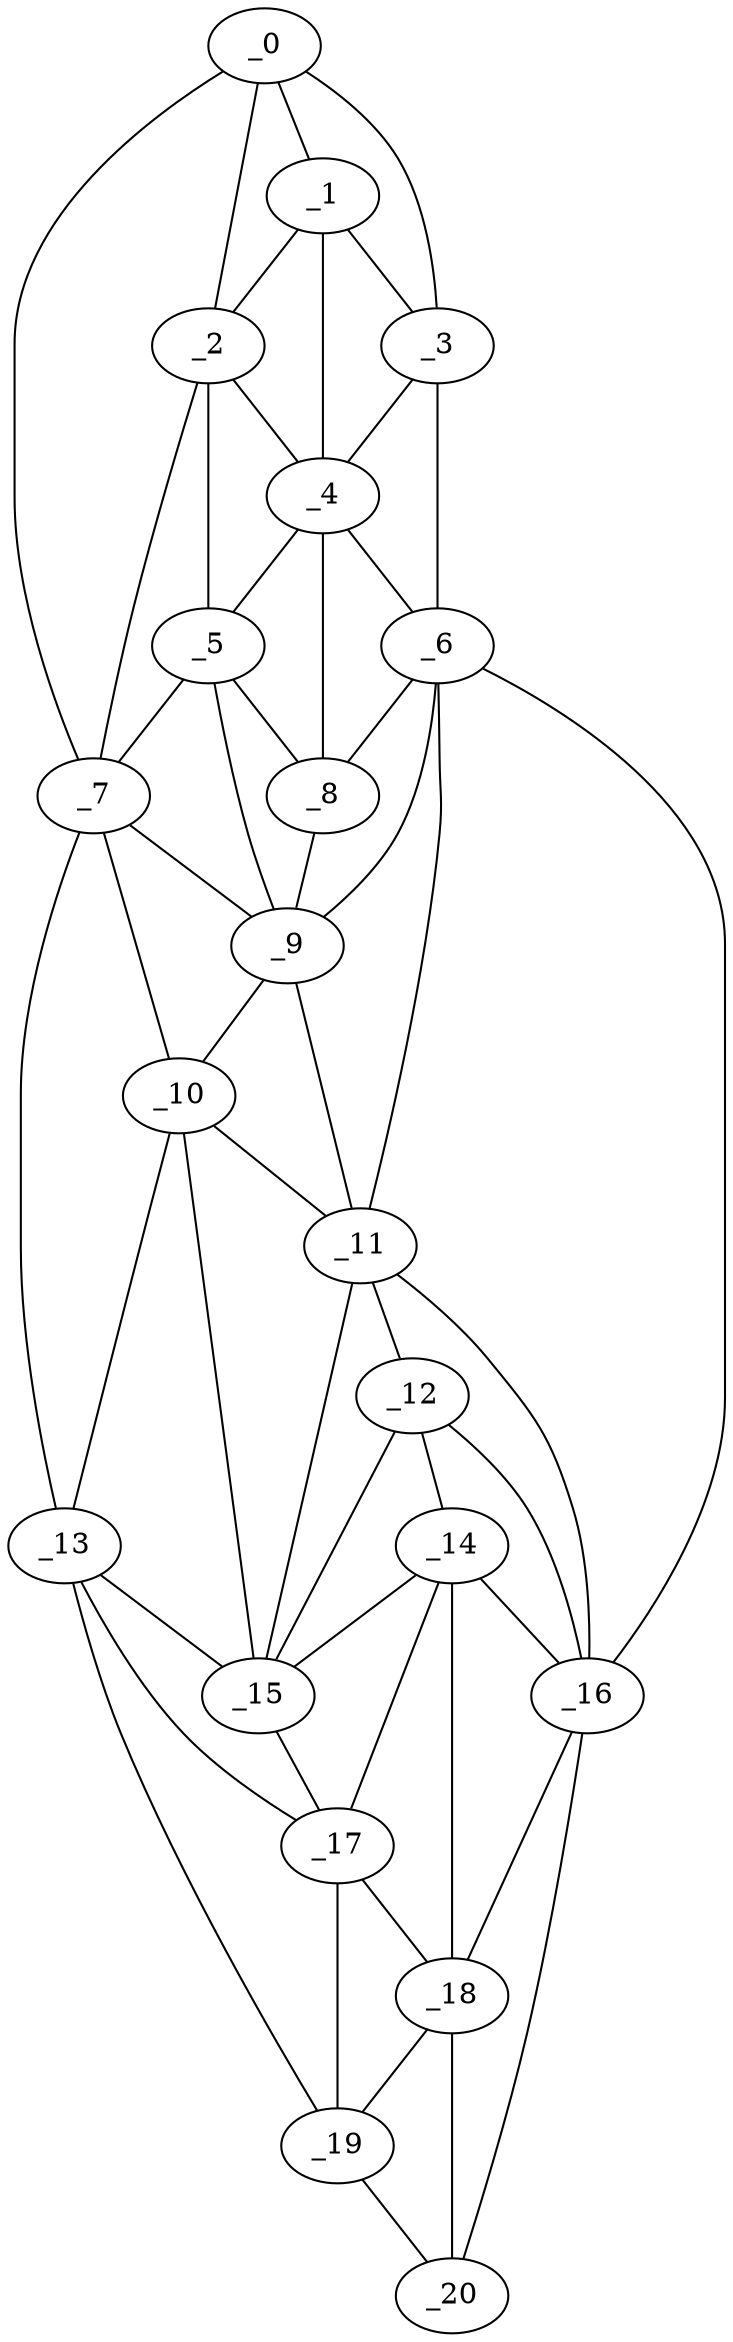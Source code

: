 graph "obj23__245.gxl" {
	_0	 [x=10,
		y=33];
	_1	 [x=27,
		y=45];
	_0 -- _1	 [valence=1];
	_2	 [x=41,
		y=36];
	_0 -- _2	 [valence=2];
	_3	 [x=46,
		y=63];
	_0 -- _3	 [valence=1];
	_7	 [x=55,
		y=26];
	_0 -- _7	 [valence=1];
	_1 -- _2	 [valence=2];
	_1 -- _3	 [valence=2];
	_4	 [x=50,
		y=50];
	_1 -- _4	 [valence=1];
	_2 -- _4	 [valence=2];
	_5	 [x=51,
		y=34];
	_2 -- _5	 [valence=1];
	_2 -- _7	 [valence=2];
	_3 -- _4	 [valence=1];
	_6	 [x=54,
		y=66];
	_3 -- _6	 [valence=1];
	_4 -- _5	 [valence=2];
	_4 -- _6	 [valence=2];
	_8	 [x=56,
		y=47];
	_4 -- _8	 [valence=2];
	_5 -- _7	 [valence=2];
	_5 -- _8	 [valence=2];
	_9	 [x=63,
		y=45];
	_5 -- _9	 [valence=2];
	_6 -- _8	 [valence=2];
	_6 -- _9	 [valence=1];
	_11	 [x=74,
		y=71];
	_6 -- _11	 [valence=2];
	_16	 [x=89,
		y=79];
	_6 -- _16	 [valence=1];
	_7 -- _9	 [valence=1];
	_10	 [x=73,
		y=43];
	_7 -- _10	 [valence=2];
	_13	 [x=83,
		y=43];
	_7 -- _13	 [valence=1];
	_8 -- _9	 [valence=2];
	_9 -- _10	 [valence=2];
	_9 -- _11	 [valence=2];
	_10 -- _11	 [valence=1];
	_10 -- _13	 [valence=2];
	_15	 [x=86,
		y=61];
	_10 -- _15	 [valence=2];
	_12	 [x=78,
		y=70];
	_11 -- _12	 [valence=2];
	_11 -- _15	 [valence=2];
	_11 -- _16	 [valence=1];
	_14	 [x=85,
		y=69];
	_12 -- _14	 [valence=2];
	_12 -- _15	 [valence=2];
	_12 -- _16	 [valence=2];
	_13 -- _15	 [valence=2];
	_17	 [x=95,
		y=58];
	_13 -- _17	 [valence=1];
	_19	 [x=115,
		y=79];
	_13 -- _19	 [valence=1];
	_14 -- _15	 [valence=2];
	_14 -- _16	 [valence=2];
	_14 -- _17	 [valence=1];
	_18	 [x=96,
		y=78];
	_14 -- _18	 [valence=2];
	_15 -- _17	 [valence=2];
	_16 -- _18	 [valence=2];
	_20	 [x=119,
		y=89];
	_16 -- _20	 [valence=1];
	_17 -- _18	 [valence=1];
	_17 -- _19	 [valence=2];
	_18 -- _19	 [valence=2];
	_18 -- _20	 [valence=2];
	_19 -- _20	 [valence=1];
}
